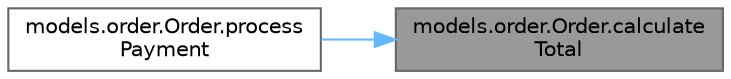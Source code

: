 digraph "models.order.Order.calculateTotal"
{
 // LATEX_PDF_SIZE
  bgcolor="transparent";
  edge [fontname=Helvetica,fontsize=10,labelfontname=Helvetica,labelfontsize=10];
  node [fontname=Helvetica,fontsize=10,shape=box,height=0.2,width=0.4];
  rankdir="RL";
  Node1 [id="Node000001",label="models.order.Order.calculate\lTotal",height=0.2,width=0.4,color="gray40", fillcolor="grey60", style="filled", fontcolor="black",tooltip="Calculates the total cost of the order, including any delivery fees if applicable."];
  Node1 -> Node2 [id="edge1_Node000001_Node000002",dir="back",color="steelblue1",style="solid",tooltip=" "];
  Node2 [id="Node000002",label="models.order.Order.process\lPayment",height=0.2,width=0.4,color="grey40", fillcolor="white", style="filled",URL="$classmodels_1_1order_1_1_order.html#afbaab1b8907d4b26ee78d055902d1716",tooltip="Processes a payment for the order."];
}
